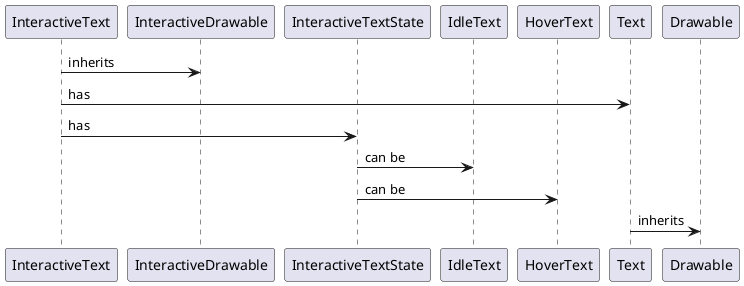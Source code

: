 @startuml Interaction for Text Elements

participant InteractiveText
participant InteractiveDrawable
participant InteractiveTextState
participant IdleText
participant HoverText
participant Text
participant Drawable

InteractiveText -> InteractiveDrawable : inherits
InteractiveText -> Text : has
InteractiveText -> InteractiveTextState : has
InteractiveTextState -> IdleText : can be
InteractiveTextState -> HoverText : can be
Text -> Drawable : inherits

@enduml
